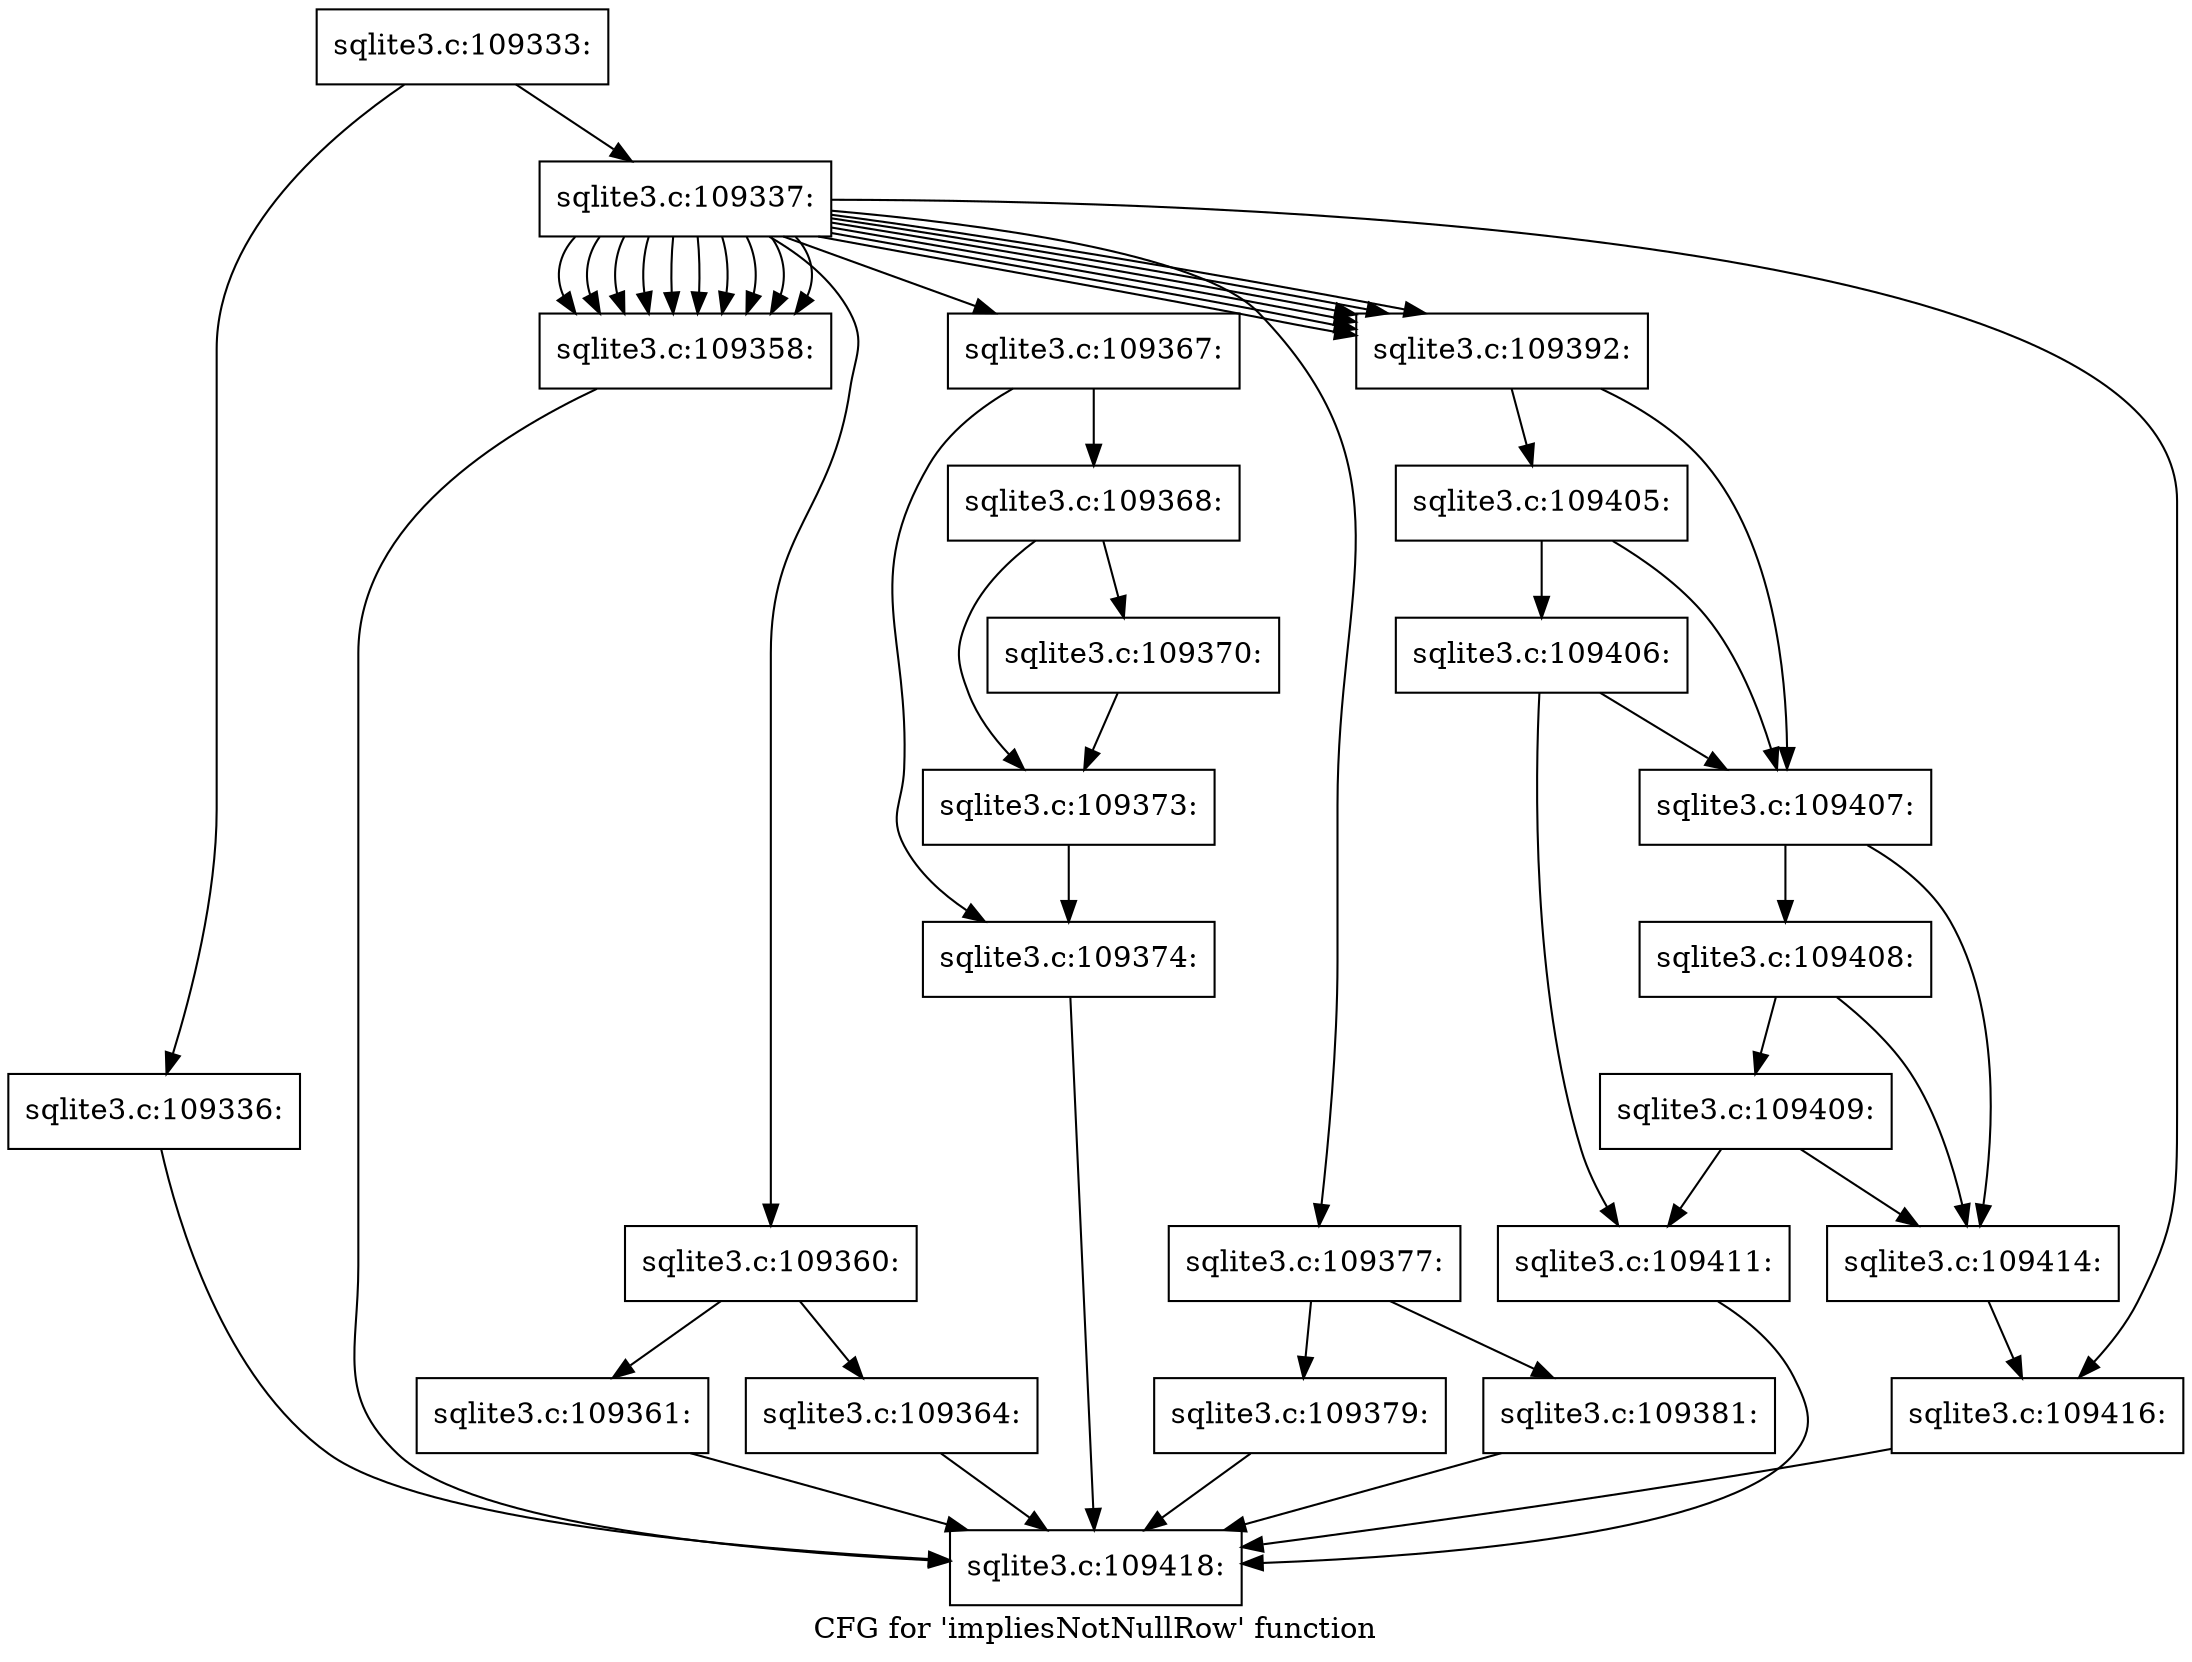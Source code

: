 digraph "CFG for 'impliesNotNullRow' function" {
	label="CFG for 'impliesNotNullRow' function";

	Node0x55c0f5f12350 [shape=record,label="{sqlite3.c:109333:}"];
	Node0x55c0f5f12350 -> Node0x55c0f8bc0f00;
	Node0x55c0f5f12350 -> Node0x55c0f8bc0f50;
	Node0x55c0f8bc0f00 [shape=record,label="{sqlite3.c:109336:}"];
	Node0x55c0f8bc0f00 -> Node0x55c0f8bc3ca0;
	Node0x55c0f8bc0f50 [shape=record,label="{sqlite3.c:109337:}"];
	Node0x55c0f8bc0f50 -> Node0x55c0f8bc5ac0;
	Node0x55c0f8bc0f50 -> Node0x55c0f8bc5ba0;
	Node0x55c0f8bc0f50 -> Node0x55c0f8bc5ba0;
	Node0x55c0f8bc0f50 -> Node0x55c0f8bc5ba0;
	Node0x55c0f8bc0f50 -> Node0x55c0f8bc5ba0;
	Node0x55c0f8bc0f50 -> Node0x55c0f8bc5ba0;
	Node0x55c0f8bc0f50 -> Node0x55c0f8bc5ba0;
	Node0x55c0f8bc0f50 -> Node0x55c0f8bc5ba0;
	Node0x55c0f8bc0f50 -> Node0x55c0f8bc5ba0;
	Node0x55c0f8bc0f50 -> Node0x55c0f8bc5ba0;
	Node0x55c0f8bc0f50 -> Node0x55c0f8bc5ba0;
	Node0x55c0f8bc0f50 -> Node0x55c0f8bc5d50;
	Node0x55c0f8bc0f50 -> Node0x55c0f8bc7380;
	Node0x55c0f8bc0f50 -> Node0x55c0f8bc8b80;
	Node0x55c0f8bc0f50 -> Node0x55c0f8bc9630;
	Node0x55c0f8bc0f50 -> Node0x55c0f8bc9630;
	Node0x55c0f8bc0f50 -> Node0x55c0f8bc9630;
	Node0x55c0f8bc0f50 -> Node0x55c0f8bc9630;
	Node0x55c0f8bc0f50 -> Node0x55c0f8bc9630;
	Node0x55c0f8bc0f50 -> Node0x55c0f8bc9630;
	Node0x55c0f8bc5ba0 [shape=record,label="{sqlite3.c:109358:}"];
	Node0x55c0f8bc5ba0 -> Node0x55c0f8bc3ca0;
	Node0x55c0f8bc5d50 [shape=record,label="{sqlite3.c:109360:}"];
	Node0x55c0f8bc5d50 -> Node0x55c0f8bc6690;
	Node0x55c0f8bc5d50 -> Node0x55c0f8bc66e0;
	Node0x55c0f8bc6690 [shape=record,label="{sqlite3.c:109361:}"];
	Node0x55c0f8bc6690 -> Node0x55c0f8bc3ca0;
	Node0x55c0f8bc66e0 [shape=record,label="{sqlite3.c:109364:}"];
	Node0x55c0f8bc66e0 -> Node0x55c0f8bc3ca0;
	Node0x55c0f8bc7380 [shape=record,label="{sqlite3.c:109367:}"];
	Node0x55c0f8bc7380 -> Node0x55c0f8bc7470;
	Node0x55c0f8bc7380 -> Node0x55c0f8bc74c0;
	Node0x55c0f8bc7470 [shape=record,label="{sqlite3.c:109368:}"];
	Node0x55c0f8bc7470 -> Node0x55c0f8bc7dc0;
	Node0x55c0f8bc7470 -> Node0x55c0f8bc7e10;
	Node0x55c0f8bc7dc0 [shape=record,label="{sqlite3.c:109370:}"];
	Node0x55c0f8bc7dc0 -> Node0x55c0f8bc7e10;
	Node0x55c0f8bc7e10 [shape=record,label="{sqlite3.c:109373:}"];
	Node0x55c0f8bc7e10 -> Node0x55c0f8bc74c0;
	Node0x55c0f8bc74c0 [shape=record,label="{sqlite3.c:109374:}"];
	Node0x55c0f8bc74c0 -> Node0x55c0f8bc3ca0;
	Node0x55c0f8bc8b80 [shape=record,label="{sqlite3.c:109377:}"];
	Node0x55c0f8bc8b80 -> Node0x55c0f8bc8c70;
	Node0x55c0f8bc8b80 -> Node0x55c0f8bc8cc0;
	Node0x55c0f8bc8c70 [shape=record,label="{sqlite3.c:109379:}"];
	Node0x55c0f8bc8c70 -> Node0x55c0f8bc3ca0;
	Node0x55c0f8bc8cc0 [shape=record,label="{sqlite3.c:109381:}"];
	Node0x55c0f8bc8cc0 -> Node0x55c0f8bc3ca0;
	Node0x55c0f8bc9630 [shape=record,label="{sqlite3.c:109392:}"];
	Node0x55c0f8bc9630 -> Node0x55c0f8bca490;
	Node0x55c0f8bc9630 -> Node0x55c0f8bca390;
	Node0x55c0f8bca490 [shape=record,label="{sqlite3.c:109405:}"];
	Node0x55c0f8bca490 -> Node0x55c0f8bca410;
	Node0x55c0f8bca490 -> Node0x55c0f8bca390;
	Node0x55c0f8bca410 [shape=record,label="{sqlite3.c:109406:}"];
	Node0x55c0f8bca410 -> Node0x55c0f8bca2f0;
	Node0x55c0f8bca410 -> Node0x55c0f8bca390;
	Node0x55c0f8bca390 [shape=record,label="{sqlite3.c:109407:}"];
	Node0x55c0f8bca390 -> Node0x55c0f8bcb370;
	Node0x55c0f8bca390 -> Node0x55c0f8bca340;
	Node0x55c0f8bcb370 [shape=record,label="{sqlite3.c:109408:}"];
	Node0x55c0f8bcb370 -> Node0x55c0f8bcb2f0;
	Node0x55c0f8bcb370 -> Node0x55c0f8bca340;
	Node0x55c0f8bcb2f0 [shape=record,label="{sqlite3.c:109409:}"];
	Node0x55c0f8bcb2f0 -> Node0x55c0f8bca2f0;
	Node0x55c0f8bcb2f0 -> Node0x55c0f8bca340;
	Node0x55c0f8bca2f0 [shape=record,label="{sqlite3.c:109411:}"];
	Node0x55c0f8bca2f0 -> Node0x55c0f8bc3ca0;
	Node0x55c0f8bca340 [shape=record,label="{sqlite3.c:109414:}"];
	Node0x55c0f8bca340 -> Node0x55c0f8bc5ac0;
	Node0x55c0f8bc5ac0 [shape=record,label="{sqlite3.c:109416:}"];
	Node0x55c0f8bc5ac0 -> Node0x55c0f8bc3ca0;
	Node0x55c0f8bc3ca0 [shape=record,label="{sqlite3.c:109418:}"];
}
